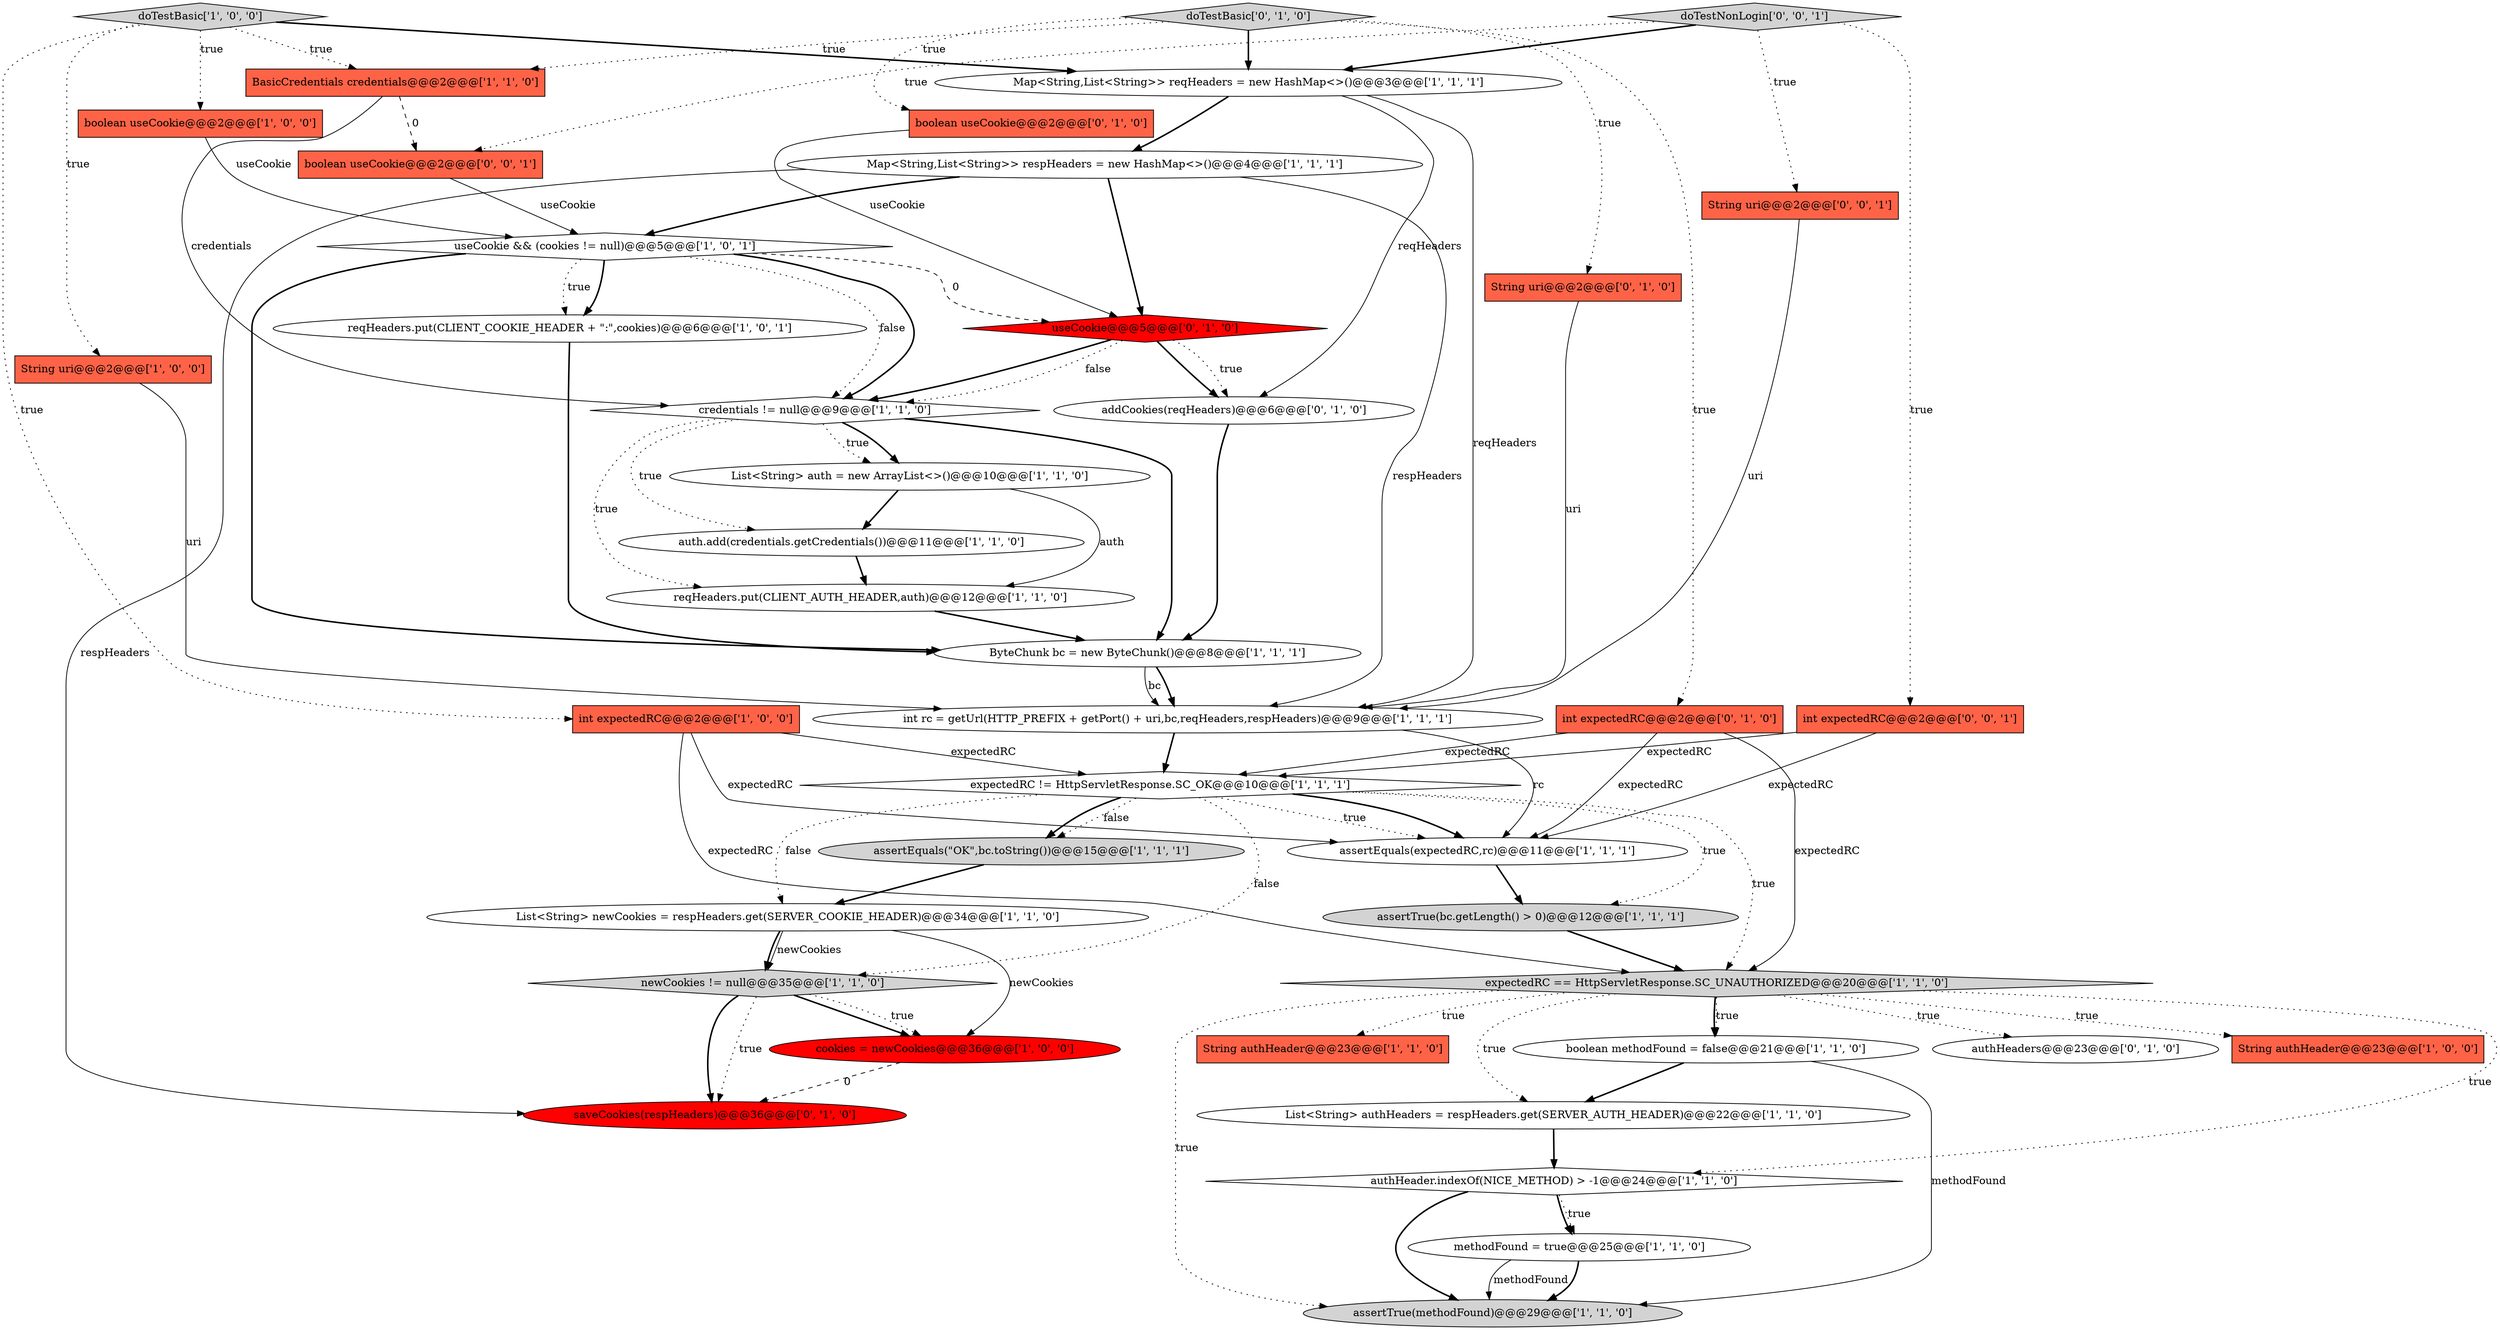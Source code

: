 digraph {
27 [style = filled, label = "BasicCredentials credentials@@@2@@@['1', '1', '0']", fillcolor = tomato, shape = box image = "AAA0AAABBB1BBB"];
29 [style = filled, label = "credentials != null@@@9@@@['1', '1', '0']", fillcolor = white, shape = diamond image = "AAA0AAABBB1BBB"];
12 [style = filled, label = "Map<String,List<String>> respHeaders = new HashMap<>()@@@4@@@['1', '1', '1']", fillcolor = white, shape = ellipse image = "AAA0AAABBB1BBB"];
4 [style = filled, label = "methodFound = true@@@25@@@['1', '1', '0']", fillcolor = white, shape = ellipse image = "AAA0AAABBB1BBB"];
39 [style = filled, label = "String uri@@@2@@@['0', '0', '1']", fillcolor = tomato, shape = box image = "AAA0AAABBB3BBB"];
9 [style = filled, label = "assertTrue(methodFound)@@@29@@@['1', '1', '0']", fillcolor = lightgray, shape = ellipse image = "AAA0AAABBB1BBB"];
25 [style = filled, label = "expectedRC != HttpServletResponse.SC_OK@@@10@@@['1', '1', '1']", fillcolor = white, shape = diamond image = "AAA0AAABBB1BBB"];
30 [style = filled, label = "authHeaders@@@23@@@['0', '1', '0']", fillcolor = white, shape = ellipse image = "AAA0AAABBB2BBB"];
7 [style = filled, label = "assertEquals(expectedRC,rc)@@@11@@@['1', '1', '1']", fillcolor = white, shape = ellipse image = "AAA0AAABBB1BBB"];
6 [style = filled, label = "auth.add(credentials.getCredentials())@@@11@@@['1', '1', '0']", fillcolor = white, shape = ellipse image = "AAA0AAABBB1BBB"];
10 [style = filled, label = "Map<String,List<String>> reqHeaders = new HashMap<>()@@@3@@@['1', '1', '1']", fillcolor = white, shape = ellipse image = "AAA0AAABBB1BBB"];
3 [style = filled, label = "String authHeader@@@23@@@['1', '0', '0']", fillcolor = tomato, shape = box image = "AAA0AAABBB1BBB"];
11 [style = filled, label = "cookies = newCookies@@@36@@@['1', '0', '0']", fillcolor = red, shape = ellipse image = "AAA1AAABBB1BBB"];
18 [style = filled, label = "newCookies != null@@@35@@@['1', '1', '0']", fillcolor = lightgray, shape = diamond image = "AAA0AAABBB1BBB"];
31 [style = filled, label = "addCookies(reqHeaders)@@@6@@@['0', '1', '0']", fillcolor = white, shape = ellipse image = "AAA0AAABBB2BBB"];
32 [style = filled, label = "saveCookies(respHeaders)@@@36@@@['0', '1', '0']", fillcolor = red, shape = ellipse image = "AAA1AAABBB2BBB"];
8 [style = filled, label = "boolean useCookie@@@2@@@['1', '0', '0']", fillcolor = tomato, shape = box image = "AAA0AAABBB1BBB"];
17 [style = filled, label = "authHeader.indexOf(NICE_METHOD) > -1@@@24@@@['1', '1', '0']", fillcolor = white, shape = diamond image = "AAA0AAABBB1BBB"];
22 [style = filled, label = "boolean methodFound = false@@@21@@@['1', '1', '0']", fillcolor = white, shape = ellipse image = "AAA0AAABBB1BBB"];
38 [style = filled, label = "int expectedRC@@@2@@@['0', '0', '1']", fillcolor = tomato, shape = box image = "AAA0AAABBB3BBB"];
14 [style = filled, label = "List<String> newCookies = respHeaders.get(SERVER_COOKIE_HEADER)@@@34@@@['1', '1', '0']", fillcolor = white, shape = ellipse image = "AAA0AAABBB1BBB"];
36 [style = filled, label = "useCookie@@@5@@@['0', '1', '0']", fillcolor = red, shape = diamond image = "AAA1AAABBB2BBB"];
40 [style = filled, label = "boolean useCookie@@@2@@@['0', '0', '1']", fillcolor = tomato, shape = box image = "AAA0AAABBB3BBB"];
19 [style = filled, label = "reqHeaders.put(CLIENT_AUTH_HEADER,auth)@@@12@@@['1', '1', '0']", fillcolor = white, shape = ellipse image = "AAA0AAABBB1BBB"];
23 [style = filled, label = "doTestBasic['1', '0', '0']", fillcolor = lightgray, shape = diamond image = "AAA0AAABBB1BBB"];
16 [style = filled, label = "reqHeaders.put(CLIENT_COOKIE_HEADER + \":\",cookies)@@@6@@@['1', '0', '1']", fillcolor = white, shape = ellipse image = "AAA0AAABBB1BBB"];
21 [style = filled, label = "List<String> auth = new ArrayList<>()@@@10@@@['1', '1', '0']", fillcolor = white, shape = ellipse image = "AAA0AAABBB1BBB"];
0 [style = filled, label = "useCookie && (cookies != null)@@@5@@@['1', '0', '1']", fillcolor = white, shape = diamond image = "AAA0AAABBB1BBB"];
13 [style = filled, label = "int rc = getUrl(HTTP_PREFIX + getPort() + uri,bc,reqHeaders,respHeaders)@@@9@@@['1', '1', '1']", fillcolor = white, shape = ellipse image = "AAA0AAABBB1BBB"];
15 [style = filled, label = "String authHeader@@@23@@@['1', '1', '0']", fillcolor = tomato, shape = box image = "AAA0AAABBB1BBB"];
37 [style = filled, label = "doTestBasic['0', '1', '0']", fillcolor = lightgray, shape = diamond image = "AAA0AAABBB2BBB"];
5 [style = filled, label = "int expectedRC@@@2@@@['1', '0', '0']", fillcolor = tomato, shape = box image = "AAA0AAABBB1BBB"];
26 [style = filled, label = "String uri@@@2@@@['1', '0', '0']", fillcolor = tomato, shape = box image = "AAA0AAABBB1BBB"];
35 [style = filled, label = "int expectedRC@@@2@@@['0', '1', '0']", fillcolor = tomato, shape = box image = "AAA0AAABBB2BBB"];
2 [style = filled, label = "expectedRC == HttpServletResponse.SC_UNAUTHORIZED@@@20@@@['1', '1', '0']", fillcolor = lightgray, shape = diamond image = "AAA0AAABBB1BBB"];
41 [style = filled, label = "doTestNonLogin['0', '0', '1']", fillcolor = lightgray, shape = diamond image = "AAA0AAABBB3BBB"];
20 [style = filled, label = "ByteChunk bc = new ByteChunk()@@@8@@@['1', '1', '1']", fillcolor = white, shape = ellipse image = "AAA0AAABBB1BBB"];
1 [style = filled, label = "List<String> authHeaders = respHeaders.get(SERVER_AUTH_HEADER)@@@22@@@['1', '1', '0']", fillcolor = white, shape = ellipse image = "AAA0AAABBB1BBB"];
34 [style = filled, label = "String uri@@@2@@@['0', '1', '0']", fillcolor = tomato, shape = box image = "AAA0AAABBB2BBB"];
33 [style = filled, label = "boolean useCookie@@@2@@@['0', '1', '0']", fillcolor = tomato, shape = box image = "AAA0AAABBB2BBB"];
28 [style = filled, label = "assertTrue(bc.getLength() > 0)@@@12@@@['1', '1', '1']", fillcolor = lightgray, shape = ellipse image = "AAA0AAABBB1BBB"];
24 [style = filled, label = "assertEquals(\"OK\",bc.toString())@@@15@@@['1', '1', '1']", fillcolor = lightgray, shape = ellipse image = "AAA0AAABBB1BBB"];
11->32 [style = dashed, label="0"];
2->22 [style = dotted, label="true"];
35->25 [style = solid, label="expectedRC"];
36->29 [style = bold, label=""];
17->9 [style = bold, label=""];
2->15 [style = dotted, label="true"];
23->5 [style = dotted, label="true"];
38->25 [style = solid, label="expectedRC"];
12->32 [style = solid, label="respHeaders"];
25->28 [style = dotted, label="true"];
41->38 [style = dotted, label="true"];
21->19 [style = solid, label="auth"];
13->7 [style = solid, label="rc"];
41->40 [style = dotted, label="true"];
4->9 [style = solid, label="methodFound"];
36->29 [style = dotted, label="false"];
10->12 [style = bold, label=""];
18->32 [style = bold, label=""];
38->7 [style = solid, label="expectedRC"];
31->20 [style = bold, label=""];
0->36 [style = dashed, label="0"];
34->13 [style = solid, label="uri"];
25->24 [style = dotted, label="false"];
2->3 [style = dotted, label="true"];
13->25 [style = bold, label=""];
25->18 [style = dotted, label="false"];
0->29 [style = dotted, label="false"];
10->31 [style = solid, label="reqHeaders"];
19->20 [style = bold, label=""];
18->11 [style = bold, label=""];
36->31 [style = bold, label=""];
14->18 [style = solid, label="newCookies"];
0->29 [style = bold, label=""];
35->2 [style = solid, label="expectedRC"];
22->9 [style = solid, label="methodFound"];
25->7 [style = bold, label=""];
36->31 [style = dotted, label="true"];
1->17 [style = bold, label=""];
25->24 [style = bold, label=""];
29->20 [style = bold, label=""];
18->11 [style = dotted, label="true"];
5->2 [style = solid, label="expectedRC"];
23->27 [style = dotted, label="true"];
23->10 [style = bold, label=""];
25->14 [style = dotted, label="false"];
14->18 [style = bold, label=""];
0->20 [style = bold, label=""];
29->21 [style = dotted, label="true"];
16->20 [style = bold, label=""];
27->40 [style = dashed, label="0"];
29->19 [style = dotted, label="true"];
4->9 [style = bold, label=""];
29->6 [style = dotted, label="true"];
0->16 [style = bold, label=""];
20->13 [style = bold, label=""];
37->10 [style = bold, label=""];
17->4 [style = dotted, label="true"];
12->36 [style = bold, label=""];
20->13 [style = solid, label="bc"];
2->30 [style = dotted, label="true"];
41->10 [style = bold, label=""];
12->13 [style = solid, label="respHeaders"];
27->29 [style = solid, label="credentials"];
29->21 [style = bold, label=""];
25->7 [style = dotted, label="true"];
37->35 [style = dotted, label="true"];
33->36 [style = solid, label="useCookie"];
2->9 [style = dotted, label="true"];
7->28 [style = bold, label=""];
0->16 [style = dotted, label="true"];
22->1 [style = bold, label=""];
37->34 [style = dotted, label="true"];
37->27 [style = dotted, label="true"];
25->2 [style = dotted, label="true"];
35->7 [style = solid, label="expectedRC"];
17->4 [style = bold, label=""];
10->13 [style = solid, label="reqHeaders"];
37->33 [style = dotted, label="true"];
14->11 [style = solid, label="newCookies"];
21->6 [style = bold, label=""];
23->8 [style = dotted, label="true"];
5->7 [style = solid, label="expectedRC"];
2->17 [style = dotted, label="true"];
39->13 [style = solid, label="uri"];
8->0 [style = solid, label="useCookie"];
6->19 [style = bold, label=""];
41->39 [style = dotted, label="true"];
12->0 [style = bold, label=""];
18->32 [style = dotted, label="true"];
40->0 [style = solid, label="useCookie"];
24->14 [style = bold, label=""];
28->2 [style = bold, label=""];
23->26 [style = dotted, label="true"];
26->13 [style = solid, label="uri"];
2->1 [style = dotted, label="true"];
5->25 [style = solid, label="expectedRC"];
2->22 [style = bold, label=""];
}
